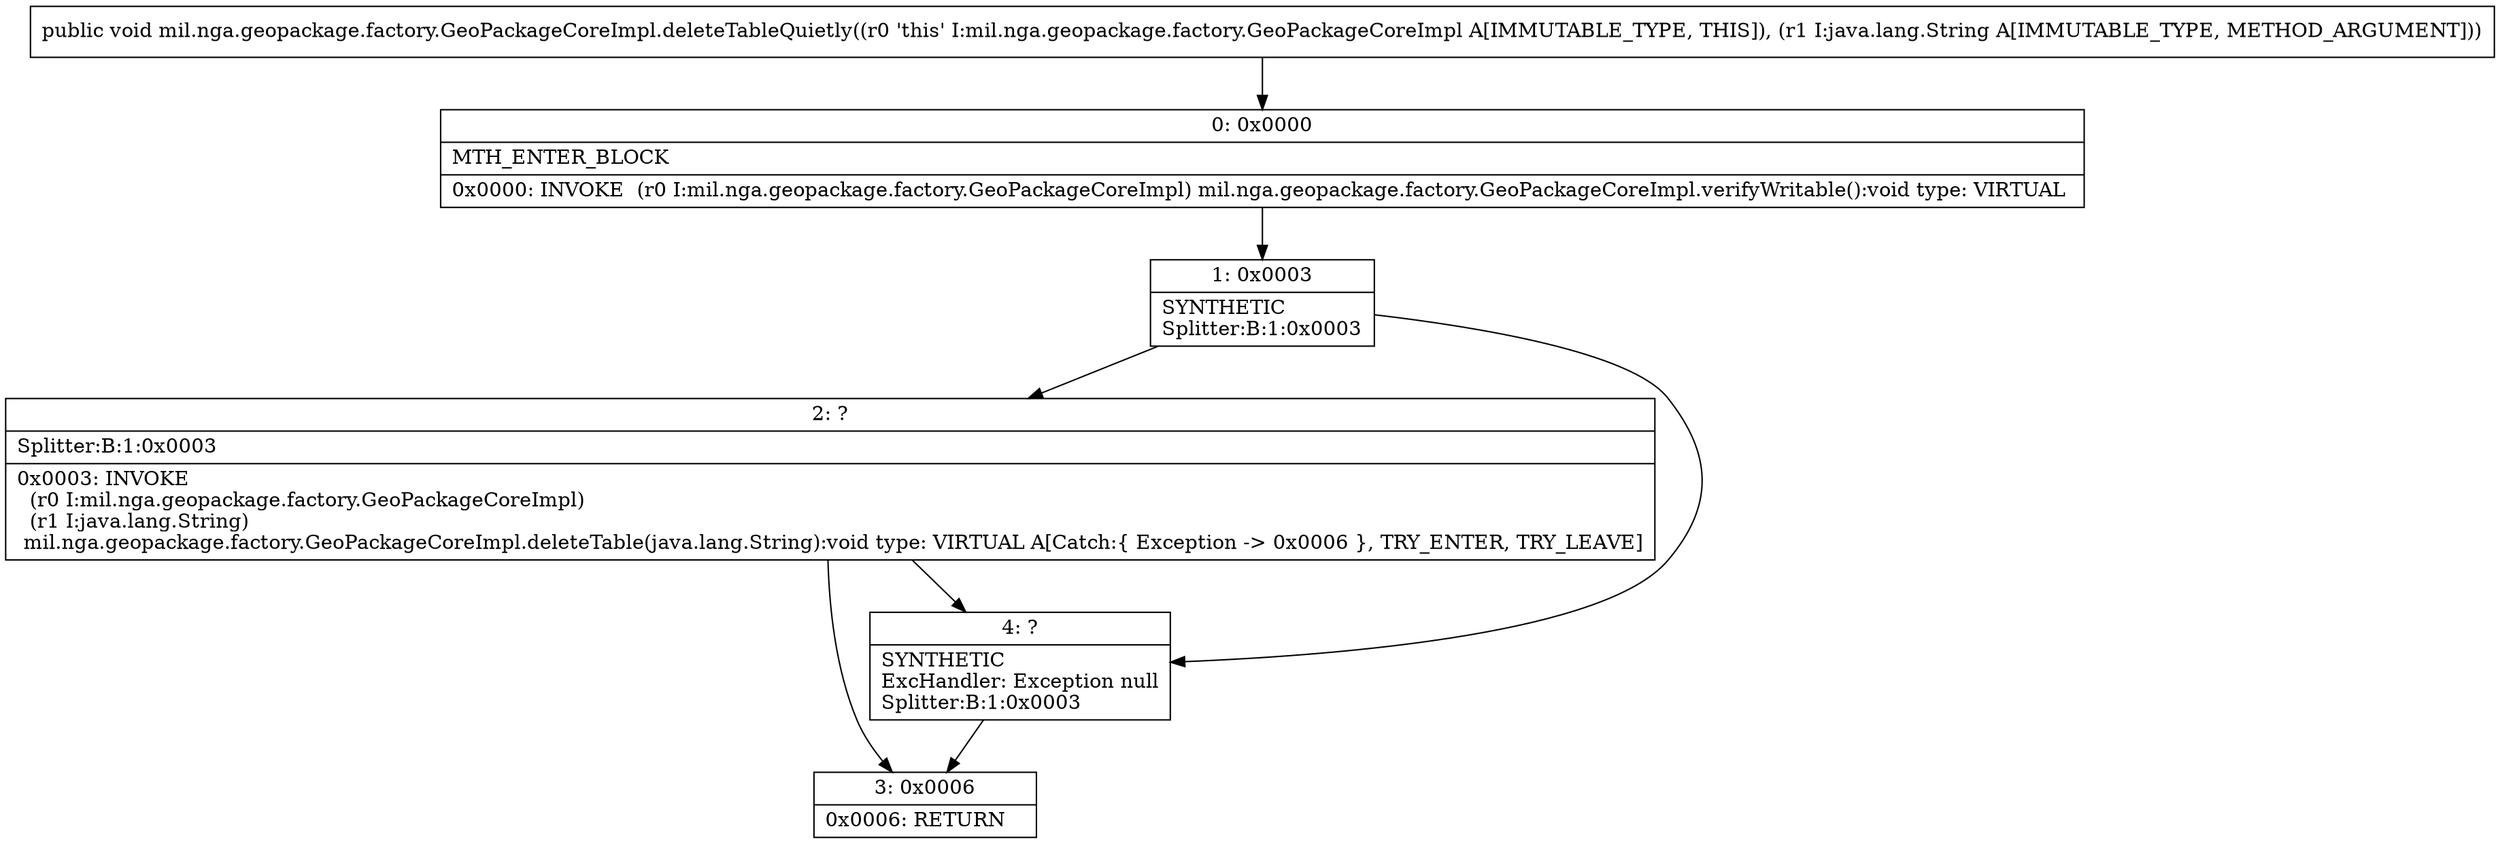 digraph "CFG formil.nga.geopackage.factory.GeoPackageCoreImpl.deleteTableQuietly(Ljava\/lang\/String;)V" {
Node_0 [shape=record,label="{0\:\ 0x0000|MTH_ENTER_BLOCK\l|0x0000: INVOKE  (r0 I:mil.nga.geopackage.factory.GeoPackageCoreImpl) mil.nga.geopackage.factory.GeoPackageCoreImpl.verifyWritable():void type: VIRTUAL \l}"];
Node_1 [shape=record,label="{1\:\ 0x0003|SYNTHETIC\lSplitter:B:1:0x0003\l}"];
Node_2 [shape=record,label="{2\:\ ?|Splitter:B:1:0x0003\l|0x0003: INVOKE  \l  (r0 I:mil.nga.geopackage.factory.GeoPackageCoreImpl)\l  (r1 I:java.lang.String)\l mil.nga.geopackage.factory.GeoPackageCoreImpl.deleteTable(java.lang.String):void type: VIRTUAL A[Catch:\{ Exception \-\> 0x0006 \}, TRY_ENTER, TRY_LEAVE]\l}"];
Node_3 [shape=record,label="{3\:\ 0x0006|0x0006: RETURN   \l}"];
Node_4 [shape=record,label="{4\:\ ?|SYNTHETIC\lExcHandler: Exception null\lSplitter:B:1:0x0003\l}"];
MethodNode[shape=record,label="{public void mil.nga.geopackage.factory.GeoPackageCoreImpl.deleteTableQuietly((r0 'this' I:mil.nga.geopackage.factory.GeoPackageCoreImpl A[IMMUTABLE_TYPE, THIS]), (r1 I:java.lang.String A[IMMUTABLE_TYPE, METHOD_ARGUMENT])) }"];
MethodNode -> Node_0;
Node_0 -> Node_1;
Node_1 -> Node_2;
Node_1 -> Node_4;
Node_2 -> Node_3;
Node_2 -> Node_4;
Node_4 -> Node_3;
}

